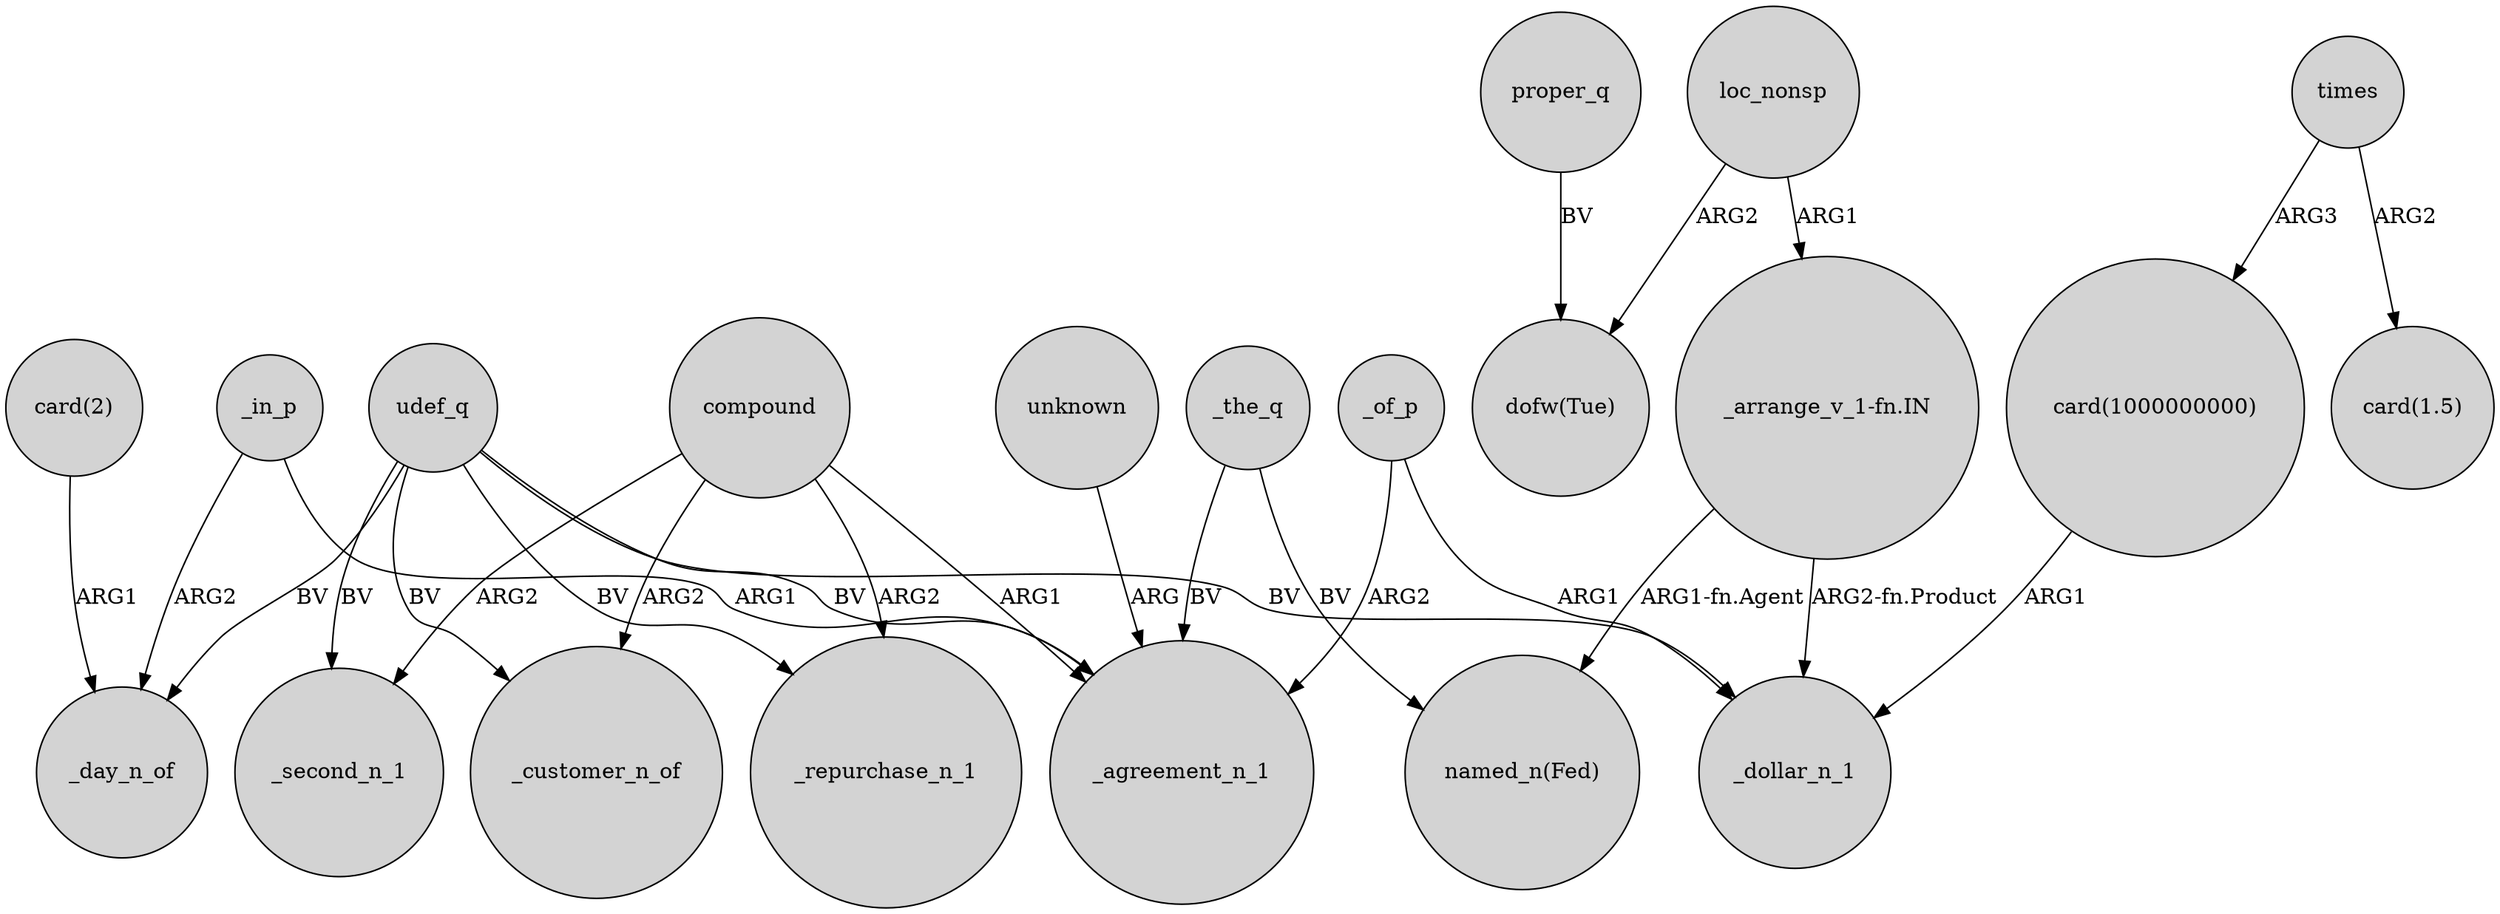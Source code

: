digraph {
	node [shape=circle style=filled]
	"card(2)" -> _day_n_of [label=ARG1]
	"_arrange_v_1-fn.IN" -> _dollar_n_1 [label="ARG2-fn.Product"]
	_the_q -> "named_n(Fed)" [label=BV]
	_of_p -> _agreement_n_1 [label=ARG2]
	unknown -> _agreement_n_1 [label=ARG]
	times -> "card(1.5)" [label=ARG2]
	_of_p -> _dollar_n_1 [label=ARG1]
	"_arrange_v_1-fn.IN" -> "named_n(Fed)" [label="ARG1-fn.Agent"]
	loc_nonsp -> "_arrange_v_1-fn.IN" [label=ARG1]
	udef_q -> _day_n_of [label=BV]
	proper_q -> "dofw(Tue)" [label=BV]
	udef_q -> _repurchase_n_1 [label=BV]
	times -> "card(1000000000)" [label=ARG3]
	compound -> _second_n_1 [label=ARG2]
	udef_q -> _agreement_n_1 [label=BV]
	_the_q -> _agreement_n_1 [label=BV]
	udef_q -> _second_n_1 [label=BV]
	loc_nonsp -> "dofw(Tue)" [label=ARG2]
	udef_q -> _customer_n_of [label=BV]
	compound -> _agreement_n_1 [label=ARG1]
	compound -> _repurchase_n_1 [label=ARG2]
	"card(1000000000)" -> _dollar_n_1 [label=ARG1]
	_in_p -> _agreement_n_1 [label=ARG1]
	compound -> _customer_n_of [label=ARG2]
	udef_q -> _dollar_n_1 [label=BV]
	_in_p -> _day_n_of [label=ARG2]
}
